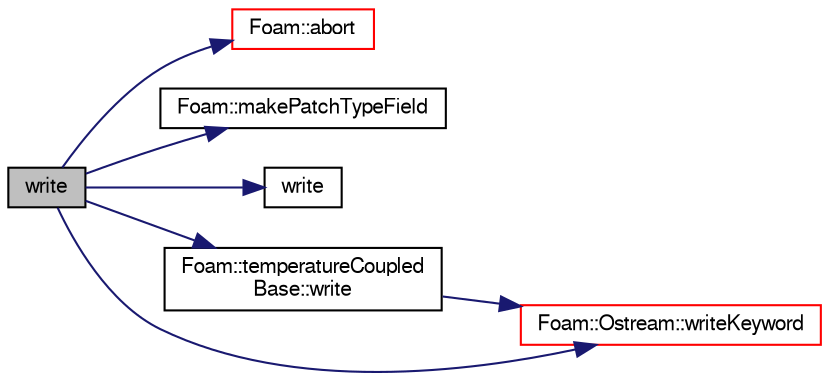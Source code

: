 digraph "write"
{
  bgcolor="transparent";
  edge [fontname="FreeSans",fontsize="10",labelfontname="FreeSans",labelfontsize="10"];
  node [fontname="FreeSans",fontsize="10",shape=record];
  rankdir="LR";
  Node505 [label="write",height=0.2,width=0.4,color="black", fillcolor="grey75", style="filled", fontcolor="black"];
  Node505 -> Node506 [color="midnightblue",fontsize="10",style="solid",fontname="FreeSans"];
  Node506 [label="Foam::abort",height=0.2,width=0.4,color="red",URL="$a21124.html#a447107a607d03e417307c203fa5fb44b"];
  Node505 -> Node549 [color="midnightblue",fontsize="10",style="solid",fontname="FreeSans"];
  Node549 [label="Foam::makePatchTypeField",height=0.2,width=0.4,color="black",URL="$a21124.html#a44a8c9a8ab08f6bf1f84bf3dab3f82a2"];
  Node505 -> Node550 [color="midnightblue",fontsize="10",style="solid",fontname="FreeSans"];
  Node550 [label="write",height=0.2,width=0.4,color="black",URL="$a19709.html#a8f30b3c2179b03a7acf273e9dea43342"];
  Node505 -> Node551 [color="midnightblue",fontsize="10",style="solid",fontname="FreeSans"];
  Node551 [label="Foam::temperatureCoupled\lBase::write",height=0.2,width=0.4,color="black",URL="$a30786.html#a293fdfec8bdfbd5c3913ab4c9f3454ff",tooltip="Write. "];
  Node551 -> Node552 [color="midnightblue",fontsize="10",style="solid",fontname="FreeSans"];
  Node552 [label="Foam::Ostream::writeKeyword",height=0.2,width=0.4,color="red",URL="$a26238.html#a3c58b2bb9174ea3c4a5fa58095d1290e",tooltip="Write the keyword followed by an appropriate indentation. "];
  Node505 -> Node552 [color="midnightblue",fontsize="10",style="solid",fontname="FreeSans"];
}
